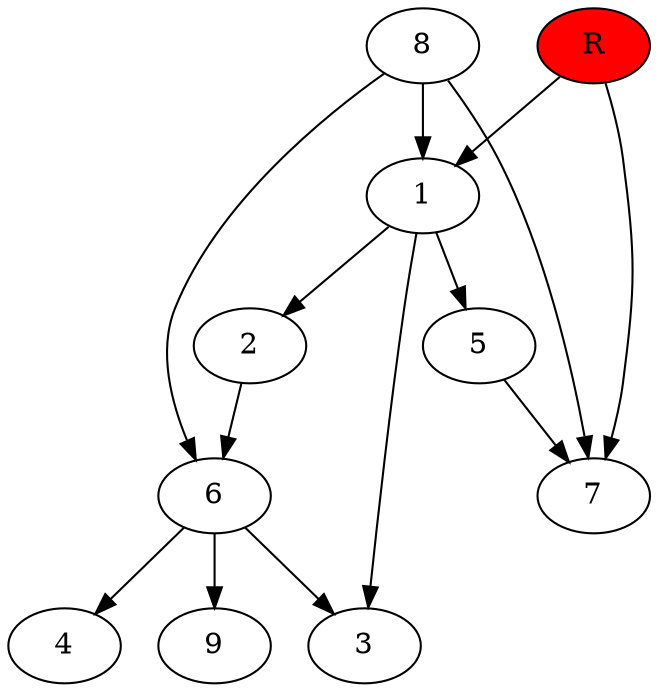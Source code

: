 digraph prb2052 {
	1
	2
	3
	4
	5
	6
	7
	8
	R [fillcolor="#ff0000" style=filled]
	1 -> 2
	1 -> 3
	1 -> 5
	2 -> 6
	5 -> 7
	6 -> 3
	6 -> 4
	6 -> 9
	8 -> 1
	8 -> 6
	8 -> 7
	R -> 1
	R -> 7
}
